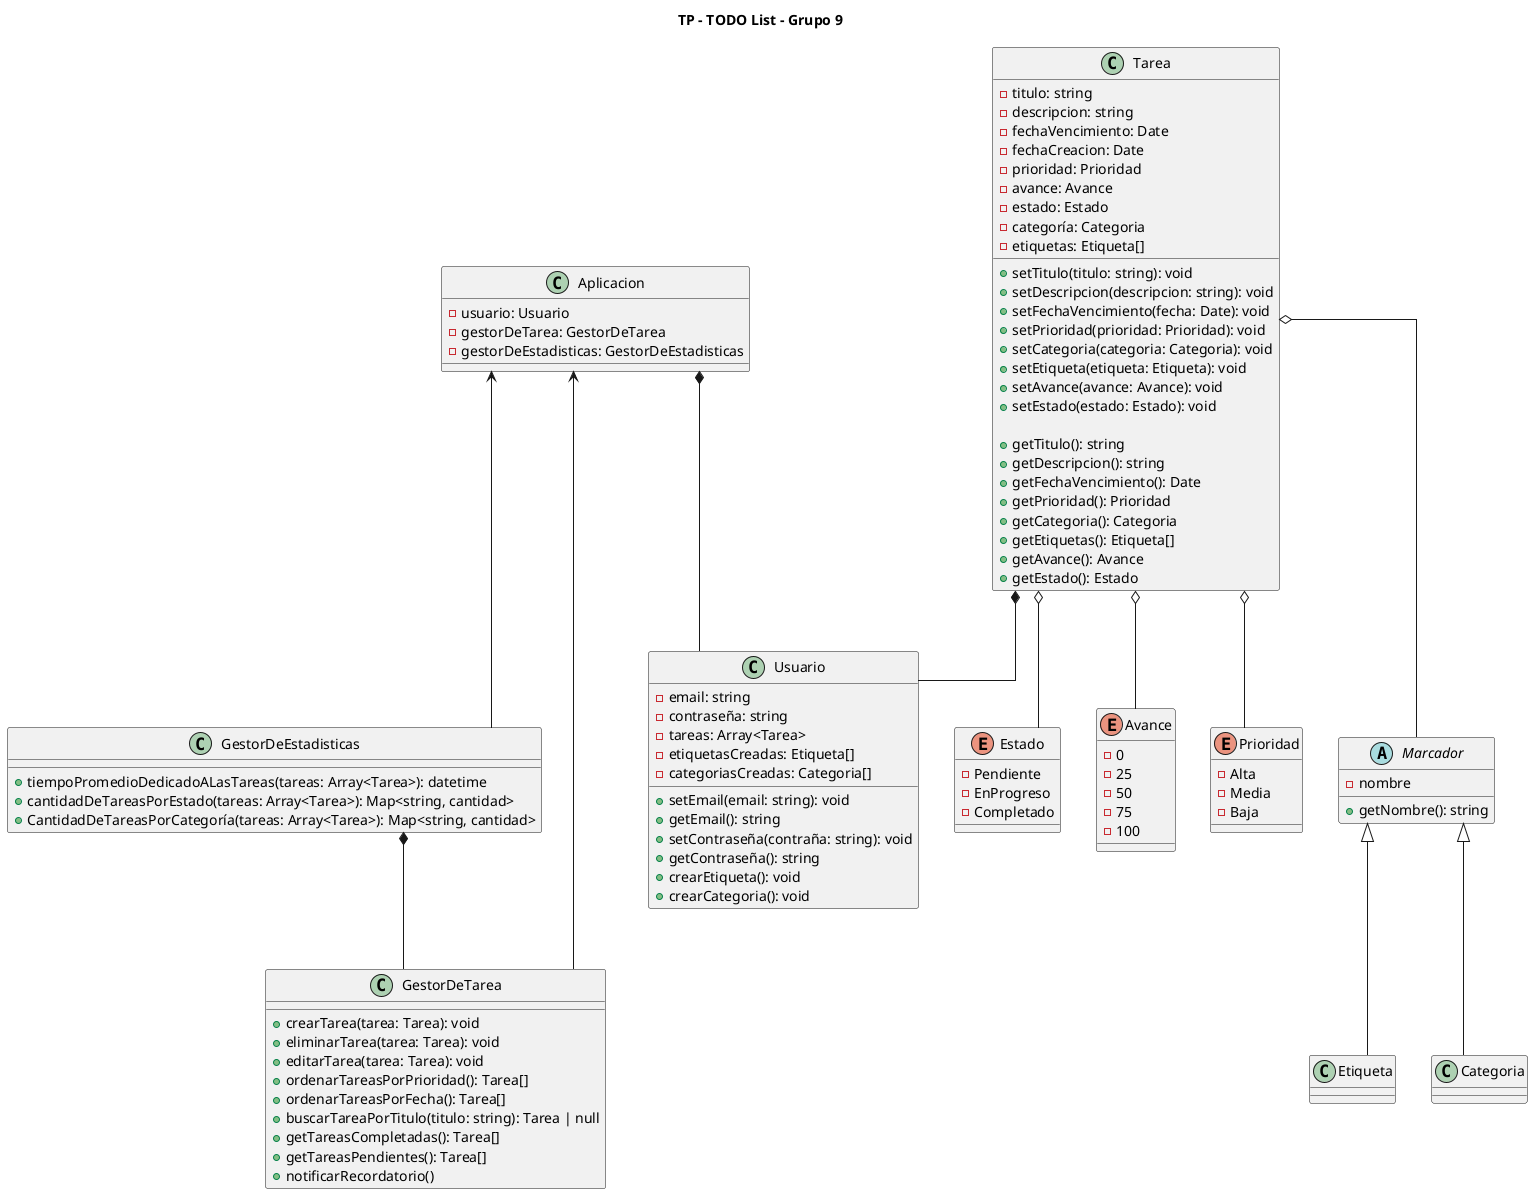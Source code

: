 @startuml ToDoList

title TP - TODO List - Grupo 9
skinparam lineType ortho

class Aplicacion{
    - usuario: Usuario
    - gestorDeTarea: GestorDeTarea
    - gestorDeEstadisticas: GestorDeEstadisticas
}

class GestorDeEstadisticas{
    + tiempoPromedioDedicadoALasTareas(tareas: Array<Tarea>): datetime
    + cantidadDeTareasPorEstado(tareas: Array<Tarea>): Map<string, cantidad>
    + CantidadDeTareasPorCategoría(tareas: Array<Tarea>): Map<string, cantidad>
}

class Usuario{
    - email: string
    - contraseña: string
    - tareas: Array<Tarea>
    - etiquetasCreadas: Etiqueta[]
    - categoriasCreadas: Categoria[]

    + setEmail(email: string): void
    + getEmail(): string
    + setContraseña(contraña: string): void
    + getContraseña(): string
    + crearEtiqueta(): void
    + crearCategoria(): void
}

class Tarea{
    - titulo: string
    - descripcion: string
    - fechaVencimiento: Date
    - fechaCreacion: Date
    - prioridad: Prioridad
    - avance: Avance
    - estado: Estado
    - categoría: Categoria
    - etiquetas: Etiqueta[]
    
    + setTitulo(titulo: string): void
    + setDescripcion(descripcion: string): void
    + setFechaVencimiento(fecha: Date): void
    + setPrioridad(prioridad: Prioridad): void
    + setCategoria(categoria: Categoria): void
    + setEtiqueta(etiqueta: Etiqueta): void
    + setAvance(avance: Avance): void
    + setEstado(estado: Estado): void

    + getTitulo(): string
    + getDescripcion(): string
    + getFechaVencimiento(): Date
    + getPrioridad(): Prioridad
    + getCategoria(): Categoria
    + getEtiquetas(): Etiqueta[]
    + getAvance(): Avance
    + getEstado(): Estado
}

ENUM Estado{
    - Pendiente
    - EnProgreso
    - Completado
}

ENUM Avance{
    - 0
    - 25
    - 50
    - 75
    - 100
}

ENUM Prioridad{
    - Alta
    - Media
    - Baja
}

abstract class Marcador{
    - nombre
    + getNombre(): string
}

class Etiqueta extends Marcador{}
class Categoria extends Marcador{}

class GestorDeTarea{
    + crearTarea(tarea: Tarea): void
    + eliminarTarea(tarea: Tarea): void
    + editarTarea(tarea: Tarea): void
    + ordenarTareasPorPrioridad(): Tarea[]
    + ordenarTareasPorFecha(): Tarea[]
    + buscarTareaPorTitulo(titulo: string): Tarea | null
    + getTareasCompletadas(): Tarea[]
    + getTareasPendientes(): Tarea[]
    + notificarRecordatorio()
}

Aplicacion *-- Usuario
Aplicacion <-- GestorDeTarea
Aplicacion <-- GestorDeEstadisticas
GestorDeEstadisticas *-- GestorDeTarea
Tarea *-- Usuario
Tarea o-- Marcador
Tarea o-- Prioridad
Tarea o-- Estado
Tarea o-- Avance

@enduml